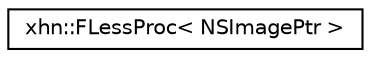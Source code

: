 digraph "Graphical Class Hierarchy"
{
  edge [fontname="Helvetica",fontsize="10",labelfontname="Helvetica",labelfontsize="10"];
  node [fontname="Helvetica",fontsize="10",shape=record];
  rankdir="LR";
  Node1 [label="xhn::FLessProc\< NSImagePtr \>",height=0.2,width=0.4,color="black", fillcolor="white", style="filled",URL="$structxhn_1_1_f_less_proc.html"];
}

